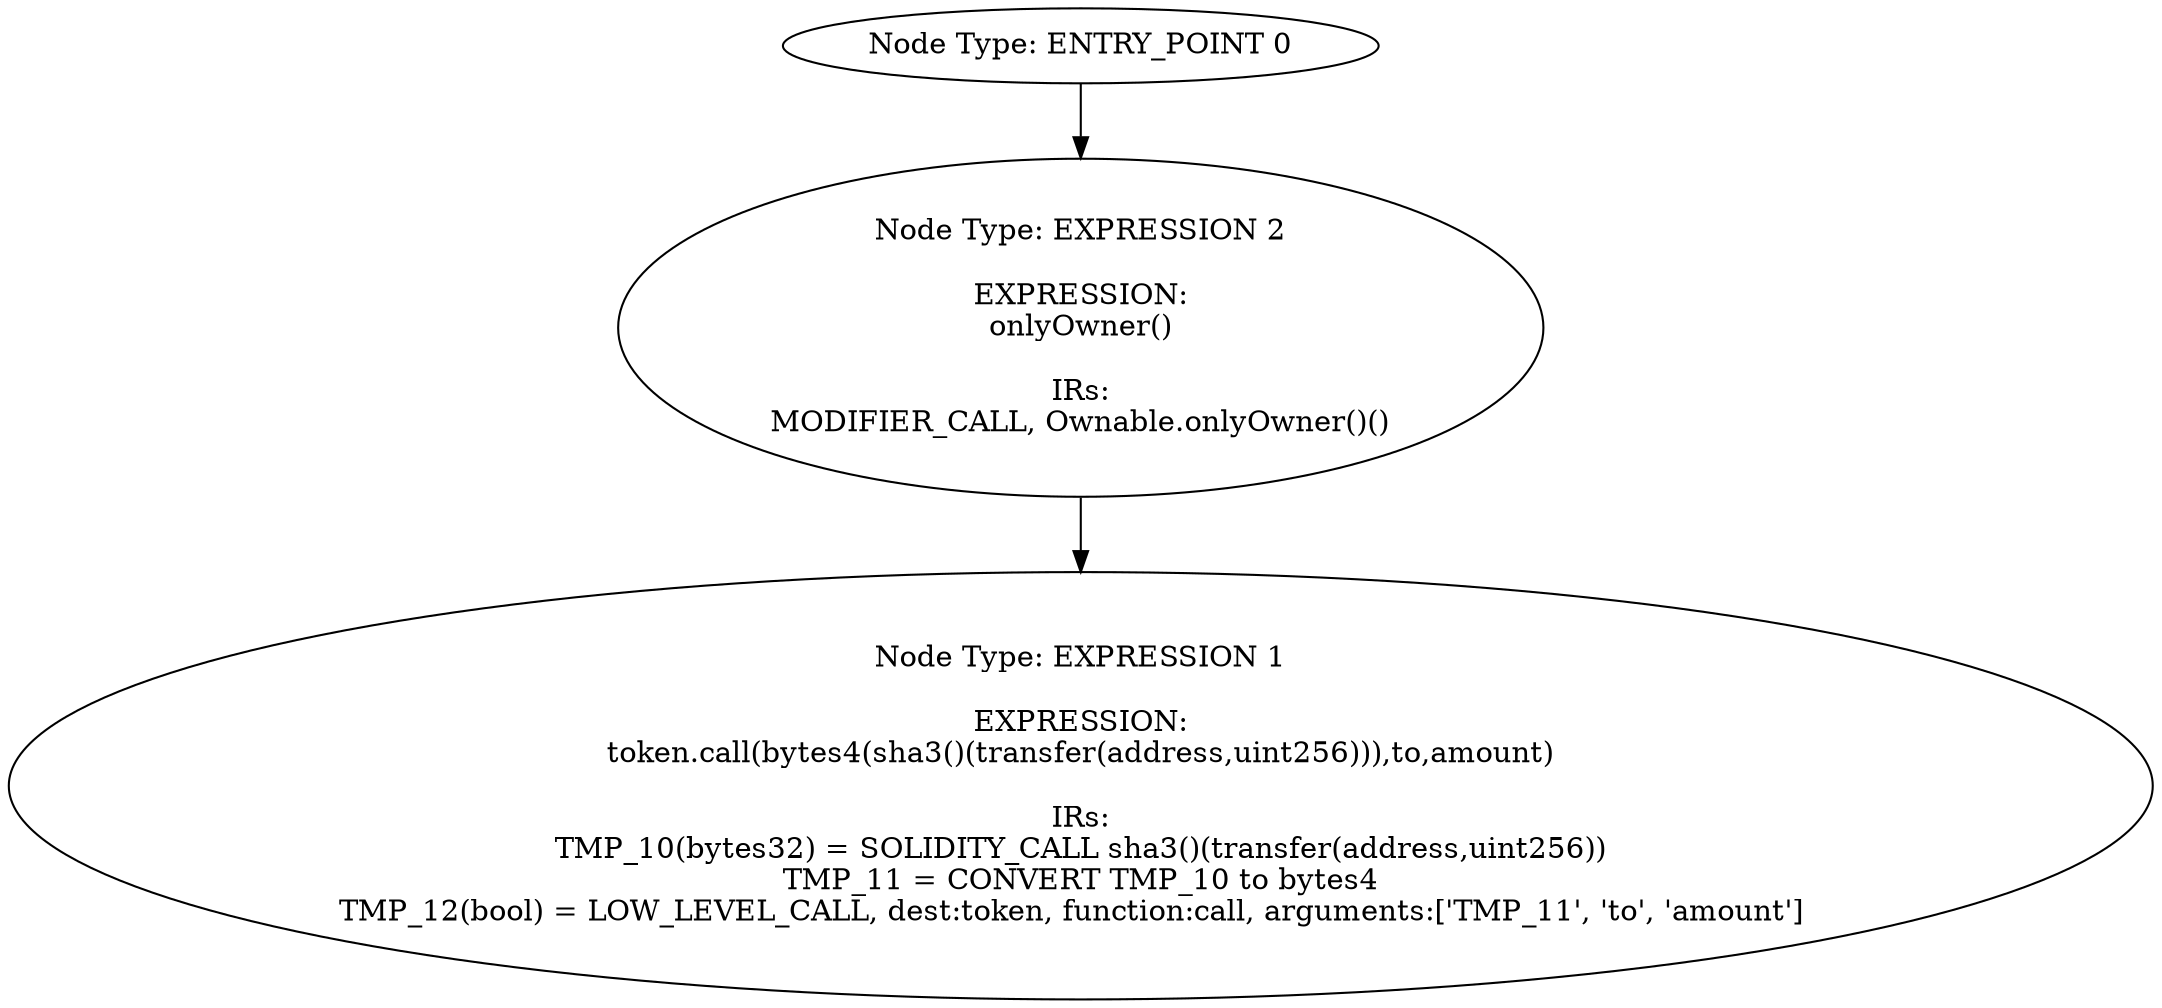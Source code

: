 digraph{
0[label="Node Type: ENTRY_POINT 0
"];
0->2;
1[label="Node Type: EXPRESSION 1

EXPRESSION:
token.call(bytes4(sha3()(transfer(address,uint256))),to,amount)

IRs:
TMP_10(bytes32) = SOLIDITY_CALL sha3()(transfer(address,uint256))
TMP_11 = CONVERT TMP_10 to bytes4
TMP_12(bool) = LOW_LEVEL_CALL, dest:token, function:call, arguments:['TMP_11', 'to', 'amount']  "];
2[label="Node Type: EXPRESSION 2

EXPRESSION:
onlyOwner()

IRs:
MODIFIER_CALL, Ownable.onlyOwner()()"];
2->1;
}
